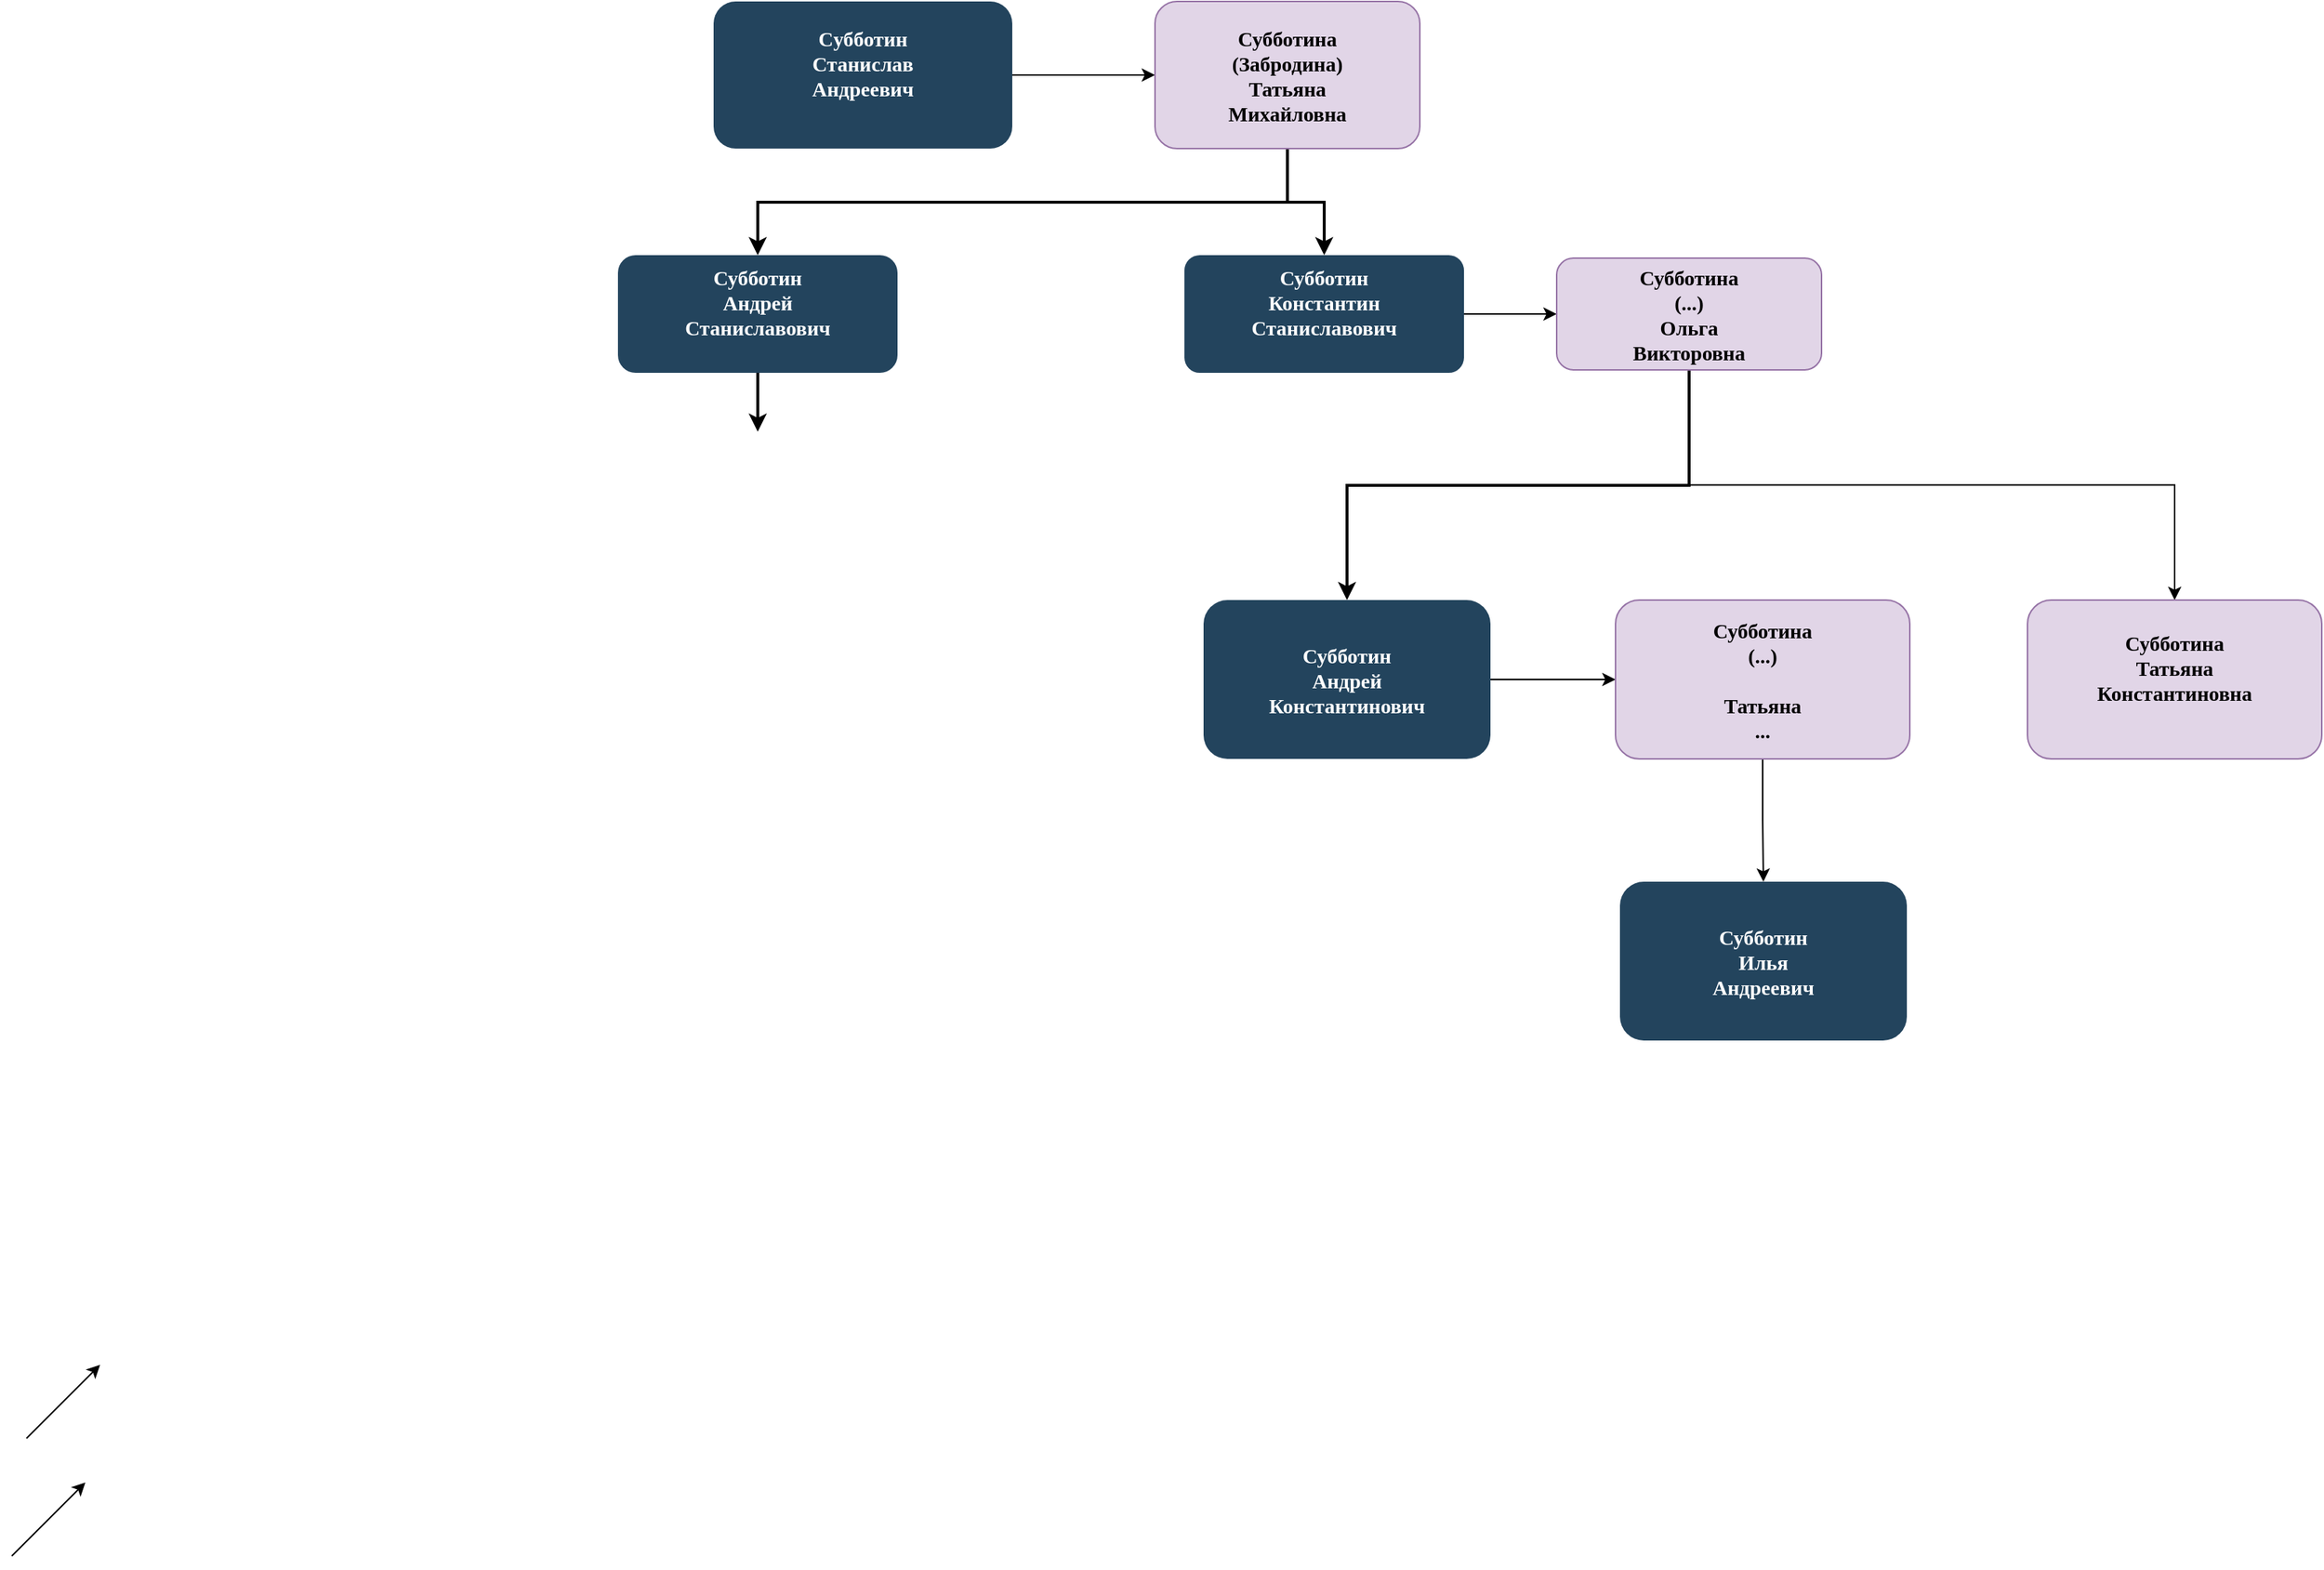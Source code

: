 <mxfile version="12.1.3" type="github" pages="1">
  <diagram name="Page-1" id="2c0d36ab-eaac-3732-788b-9136903baeff">
    <mxGraphModel dx="1791" dy="872" grid="1" gridSize="10" guides="1" tooltips="1" connect="1" arrows="1" fold="1" page="1" pageScale="1.5" pageWidth="1169" pageHeight="827" background="#ffffff" math="0" shadow="0">
      <root>
        <mxCell id="0"/>
        <mxCell id="1" parent="0"/>
        <mxCell id="LjTAgO49cFPMTPEKsmXH-132" style="edgeStyle=orthogonalEdgeStyle;rounded=0;orthogonalLoop=1;jettySize=auto;html=1;entryX=0;entryY=0.5;entryDx=0;entryDy=0;" edge="1" parent="1" source="2" target="LjTAgO49cFPMTPEKsmXH-130">
          <mxGeometry relative="1" as="geometry"/>
        </mxCell>
        <mxCell id="2" value="Cубботин&#xa;Станислав&#xa;Андреевич&#xa;" style="rounded=1;fillColor=#23445D;gradientColor=none;strokeColor=none;fontColor=#FFFFFF;fontStyle=1;fontFamily=Tahoma;fontSize=14" parent="1" vertex="1">
          <mxGeometry x="627" y="163" width="203" height="100" as="geometry"/>
        </mxCell>
        <mxCell id="9" value="" style="edgeStyle=elbowEdgeStyle;elbow=vertical;strokeWidth=2;rounded=0;exitX=0.5;exitY=1;exitDx=0;exitDy=0;" parent="1" source="LjTAgO49cFPMTPEKsmXH-130" target="10" edge="1">
          <mxGeometry x="337" y="215.5" width="100" height="100" as="geometry">
            <mxPoint x="337" y="315.5" as="sourcePoint"/>
            <mxPoint x="1457" y="335.5" as="targetPoint"/>
          </mxGeometry>
        </mxCell>
        <mxCell id="10" value="Субботин&#xa;Константин&#xa;Станиславович&#xa;" style="rounded=1;fillColor=#23445D;gradientColor=none;strokeColor=none;fontColor=#FFFFFF;fontStyle=1;fontFamily=Tahoma;fontSize=14;arcSize=13;" parent="1" vertex="1">
          <mxGeometry x="947" y="335.5" width="190" height="80" as="geometry"/>
        </mxCell>
        <mxCell id="12" value="Субботин&#xa;Андрей&#xa;Станиславович&#xa;" style="rounded=1;fillColor=#23445D;gradientColor=none;strokeColor=none;fontColor=#FFFFFF;fontStyle=1;fontFamily=Tahoma;fontSize=14" parent="1" vertex="1">
          <mxGeometry x="562.0" y="335.5" width="190" height="80" as="geometry"/>
        </mxCell>
        <mxCell id="LjTAgO49cFPMTPEKsmXH-135" style="edgeStyle=orthogonalEdgeStyle;rounded=0;orthogonalLoop=1;jettySize=auto;html=1;exitX=1;exitY=0.5;exitDx=0;exitDy=0;entryX=0;entryY=0.5;entryDx=0;entryDy=0;" edge="1" parent="1" source="41" target="LjTAgO49cFPMTPEKsmXH-134">
          <mxGeometry relative="1" as="geometry"/>
        </mxCell>
        <mxCell id="41" value="Субботин&#xa;Андрей&#xa;Константинович" style="rounded=1;fillColor=#23445D;gradientColor=none;strokeColor=none;fontColor=#FFFFFF;fontStyle=1;fontFamily=Tahoma;fontSize=14" parent="1" vertex="1">
          <mxGeometry x="960" y="570" width="195" height="108" as="geometry"/>
        </mxCell>
        <mxCell id="59" value="" style="edgeStyle=elbowEdgeStyle;elbow=vertical;strokeWidth=2;rounded=0;exitX=0.5;exitY=1;exitDx=0;exitDy=0;" parent="1" source="LjTAgO49cFPMTPEKsmXH-130" target="12" edge="1">
          <mxGeometry x="347" y="225.5" width="100" height="100" as="geometry">
            <mxPoint x="1000" y="280" as="sourcePoint"/>
            <mxPoint x="1467.0" y="345.5" as="targetPoint"/>
          </mxGeometry>
        </mxCell>
        <mxCell id="101" value="" style="edgeStyle=elbowEdgeStyle;elbow=vertical;strokeWidth=2;rounded=0" parent="1" source="12" edge="1">
          <mxGeometry x="-23" y="135.5" width="100" height="100" as="geometry">
            <mxPoint x="-23" y="235.5" as="sourcePoint"/>
            <mxPoint x="657" y="455.5" as="targetPoint"/>
          </mxGeometry>
        </mxCell>
        <mxCell id="103" value="" style="edgeStyle=elbowEdgeStyle;elbow=vertical;strokeWidth=2;rounded=0;exitX=0.5;exitY=1;exitDx=0;exitDy=0;" parent="1" source="LjTAgO49cFPMTPEKsmXH-124" target="41" edge="1">
          <mxGeometry x="-23" y="135.5" width="100" height="100" as="geometry">
            <mxPoint x="-23" y="235.5" as="sourcePoint"/>
            <mxPoint x="77" y="135.5" as="targetPoint"/>
          </mxGeometry>
        </mxCell>
        <mxCell id="LjTAgO49cFPMTPEKsmXH-126" style="edgeStyle=orthogonalEdgeStyle;rounded=0;orthogonalLoop=1;jettySize=auto;html=1;entryX=0;entryY=0.5;entryDx=0;entryDy=0;" edge="1" parent="1" source="10" target="LjTAgO49cFPMTPEKsmXH-124">
          <mxGeometry relative="1" as="geometry">
            <mxPoint x="1150" y="380" as="sourcePoint"/>
          </mxGeometry>
        </mxCell>
        <mxCell id="LjTAgO49cFPMTPEKsmXH-137" style="edgeStyle=orthogonalEdgeStyle;rounded=0;orthogonalLoop=1;jettySize=auto;html=1;entryX=0.5;entryY=0;entryDx=0;entryDy=0;exitX=0.5;exitY=1;exitDx=0;exitDy=0;" edge="1" parent="1" source="LjTAgO49cFPMTPEKsmXH-124" target="LjTAgO49cFPMTPEKsmXH-136">
          <mxGeometry relative="1" as="geometry"/>
        </mxCell>
        <mxCell id="LjTAgO49cFPMTPEKsmXH-124" value="Субботина&#xa;(...)&#xa;Ольга&#xa;Викторовна" style="rounded=1;fillColor=#e1d5e7;strokeColor=#9673a6;fontStyle=1;fontFamily=Tahoma;fontSize=14" vertex="1" parent="1">
          <mxGeometry x="1200" y="337.5" width="180" height="76" as="geometry"/>
        </mxCell>
        <mxCell id="LjTAgO49cFPMTPEKsmXH-130" value="Субботина&#xa;(Забродина)&#xa;Татьяна&#xa;Михайловна" style="rounded=1;fillColor=#e1d5e7;strokeColor=#9673a6;fontStyle=1;fontFamily=Tahoma;fontSize=14" vertex="1" parent="1">
          <mxGeometry x="927" y="163" width="180" height="100" as="geometry"/>
        </mxCell>
        <mxCell id="LjTAgO49cFPMTPEKsmXH-131" value="" style="endArrow=classic;html=1;" edge="1" parent="1">
          <mxGeometry width="50" height="50" relative="1" as="geometry">
            <mxPoint x="160" y="1140" as="sourcePoint"/>
            <mxPoint x="210" y="1090" as="targetPoint"/>
          </mxGeometry>
        </mxCell>
        <mxCell id="LjTAgO49cFPMTPEKsmXH-140" style="edgeStyle=orthogonalEdgeStyle;rounded=0;orthogonalLoop=1;jettySize=auto;html=1;exitX=0.5;exitY=1;exitDx=0;exitDy=0;entryX=0.5;entryY=0;entryDx=0;entryDy=0;" edge="1" parent="1" source="LjTAgO49cFPMTPEKsmXH-134" target="LjTAgO49cFPMTPEKsmXH-138">
          <mxGeometry relative="1" as="geometry"/>
        </mxCell>
        <mxCell id="LjTAgO49cFPMTPEKsmXH-134" value="Субботина&#xa;(...)&#xa;&#xa;Татьяна&#xa;..." style="rounded=1;fillColor=#e1d5e7;strokeColor=#9673a6;fontStyle=1;fontFamily=Tahoma;fontSize=14" vertex="1" parent="1">
          <mxGeometry x="1240" y="570" width="200" height="108" as="geometry"/>
        </mxCell>
        <mxCell id="LjTAgO49cFPMTPEKsmXH-136" value="Субботина&#xa;Татьяна&#xa;Константиновна&#xa;" style="rounded=1;fillColor=#e1d5e7;strokeColor=#9673a6;fontStyle=1;fontFamily=Tahoma;fontSize=14" vertex="1" parent="1">
          <mxGeometry x="1520" y="570" width="200" height="108" as="geometry"/>
        </mxCell>
        <mxCell id="LjTAgO49cFPMTPEKsmXH-138" value="Субботин&#xa;Илья&#xa;Андреевич" style="rounded=1;fillColor=#23445D;gradientColor=none;strokeColor=none;fontColor=#FFFFFF;fontStyle=1;fontFamily=Tahoma;fontSize=14" vertex="1" parent="1">
          <mxGeometry x="1243" y="761.5" width="195" height="108" as="geometry"/>
        </mxCell>
        <mxCell id="LjTAgO49cFPMTPEKsmXH-139" value="" style="endArrow=classic;html=1;" edge="1" parent="1">
          <mxGeometry width="50" height="50" relative="1" as="geometry">
            <mxPoint x="150" y="1220" as="sourcePoint"/>
            <mxPoint x="200" y="1170" as="targetPoint"/>
          </mxGeometry>
        </mxCell>
      </root>
    </mxGraphModel>
  </diagram>
</mxfile>
